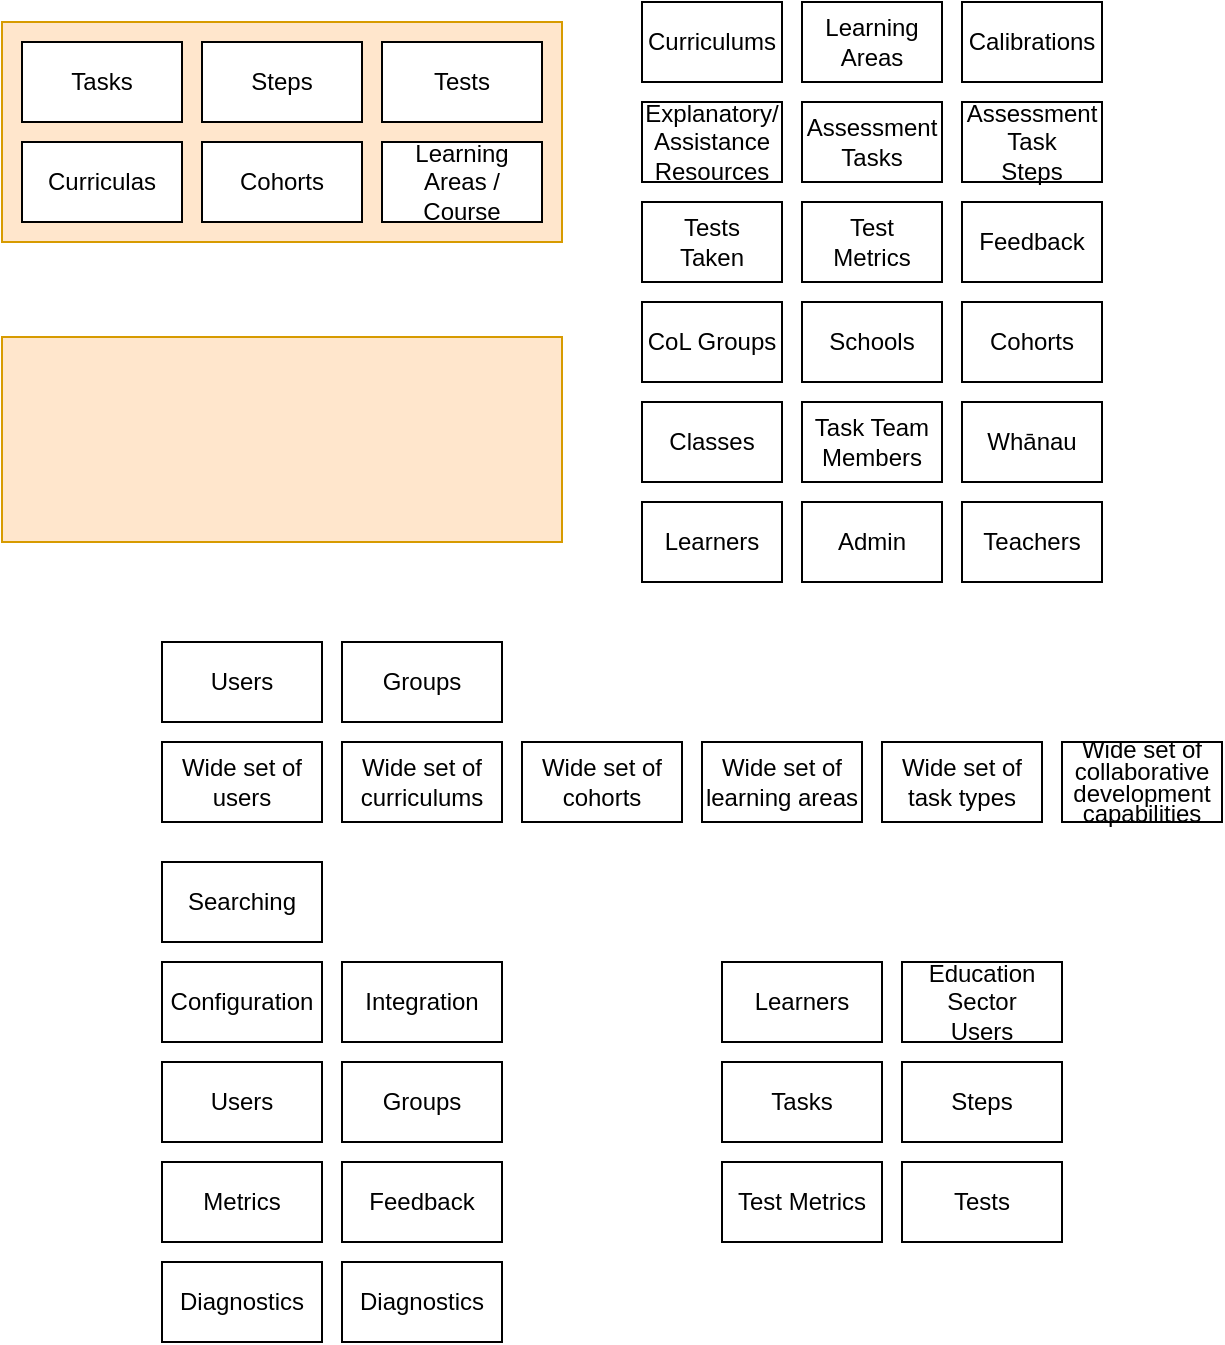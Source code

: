 <mxfile version="18.1.1" type="google" pages="4"><diagram id="OtdkCNWLLW-ByVUx6UL8" name="Page-1"><mxGraphModel grid="1" page="1" gridSize="10" guides="1" tooltips="1" connect="1" arrows="1" fold="1" pageScale="1" pageWidth="827" pageHeight="1169" math="0" shadow="0"><root><mxCell id="0"/><mxCell id="1" parent="0"/><mxCell id="FI1tjFuXRVuq4q85sEop-2" value="Whānau" style="rounded=0;whiteSpace=wrap;html=1;" vertex="1" parent="1"><mxGeometry x="520" y="270" width="70" height="40" as="geometry"/></mxCell><mxCell id="FI1tjFuXRVuq4q85sEop-3" value="Assessment Tasks" style="rounded=0;whiteSpace=wrap;html=1;" vertex="1" parent="1"><mxGeometry x="440" y="120" width="70" height="40" as="geometry"/></mxCell><mxCell id="FI1tjFuXRVuq4q85sEop-4" value="Assessment&lt;br&gt;Task &lt;br&gt;Steps" style="rounded=0;whiteSpace=wrap;html=1;" vertex="1" parent="1"><mxGeometry x="520" y="120" width="70" height="40" as="geometry"/></mxCell><mxCell id="FI1tjFuXRVuq4q85sEop-5" value="Tests&lt;br&gt;Taken" style="rounded=0;whiteSpace=wrap;html=1;" vertex="1" parent="1"><mxGeometry x="360" y="170" width="70" height="40" as="geometry"/></mxCell><mxCell id="FI1tjFuXRVuq4q85sEop-6" value="Curriculums" style="rounded=0;whiteSpace=wrap;html=1;" vertex="1" parent="1"><mxGeometry x="360" y="70" width="70" height="40" as="geometry"/></mxCell><mxCell id="FI1tjFuXRVuq4q85sEop-7" value="Learning Areas" style="rounded=0;whiteSpace=wrap;html=1;" vertex="1" parent="1"><mxGeometry x="440" y="70" width="70" height="40" as="geometry"/></mxCell><mxCell id="FI1tjFuXRVuq4q85sEop-8" value="Classes" style="rounded=0;whiteSpace=wrap;html=1;" vertex="1" parent="1"><mxGeometry x="360" y="270" width="70" height="40" as="geometry"/></mxCell><mxCell id="FI1tjFuXRVuq4q85sEop-9" value="Calibrations" style="rounded=0;whiteSpace=wrap;html=1;" vertex="1" parent="1"><mxGeometry x="520" y="70" width="70" height="40" as="geometry"/></mxCell><mxCell id="FI1tjFuXRVuq4q85sEop-10" value="Explanatory/&lt;br&gt;Assistance Resources" style="rounded=0;whiteSpace=wrap;html=1;" vertex="1" parent="1"><mxGeometry x="360" y="120" width="70" height="40" as="geometry"/></mxCell><mxCell id="FI1tjFuXRVuq4q85sEop-11" value="Schools" style="rounded=0;whiteSpace=wrap;html=1;" vertex="1" parent="1"><mxGeometry x="440" y="220" width="70" height="40" as="geometry"/></mxCell><mxCell id="FI1tjFuXRVuq4q85sEop-12" value="Cohorts" style="rounded=0;whiteSpace=wrap;html=1;" vertex="1" parent="1"><mxGeometry x="520" y="220" width="70" height="40" as="geometry"/></mxCell><mxCell id="FI1tjFuXRVuq4q85sEop-14" value="CoL Groups" style="rounded=0;whiteSpace=wrap;html=1;" vertex="1" parent="1"><mxGeometry x="360" y="220" width="70" height="40" as="geometry"/></mxCell><mxCell id="FI1tjFuXRVuq4q85sEop-19" value="Admin" style="rounded=0;whiteSpace=wrap;html=1;" vertex="1" parent="1"><mxGeometry x="440" y="320" width="70" height="40" as="geometry"/></mxCell><mxCell id="FI1tjFuXRVuq4q85sEop-20" value="Teachers" style="rounded=0;whiteSpace=wrap;html=1;" vertex="1" parent="1"><mxGeometry x="520" y="320" width="70" height="40" as="geometry"/></mxCell><mxCell id="FI1tjFuXRVuq4q85sEop-21" value="Learners" style="rounded=0;whiteSpace=wrap;html=1;" vertex="1" parent="1"><mxGeometry x="360" y="320" width="70" height="40" as="geometry"/></mxCell><mxCell id="FI1tjFuXRVuq4q85sEop-22" value="Feedback" style="rounded=0;whiteSpace=wrap;html=1;" vertex="1" parent="1"><mxGeometry x="520" y="170" width="70" height="40" as="geometry"/></mxCell><mxCell id="FI1tjFuXRVuq4q85sEop-24" value="Test &lt;br&gt;Metrics" style="rounded=0;whiteSpace=wrap;html=1;" vertex="1" parent="1"><mxGeometry x="440" y="170" width="70" height="40" as="geometry"/></mxCell><mxCell id="FI1tjFuXRVuq4q85sEop-25" value="Task Team Members" style="rounded=0;whiteSpace=wrap;html=1;" vertex="1" parent="1"><mxGeometry x="440" y="270" width="70" height="40" as="geometry"/></mxCell><mxCell id="FI1tjFuXRVuq4q85sEop-26" value="Wide set of users" style="rounded=0;whiteSpace=wrap;html=1;" vertex="1" parent="1"><mxGeometry x="120" y="440" width="80" height="40" as="geometry"/></mxCell><mxCell id="FI1tjFuXRVuq4q85sEop-27" value="Wide set of curriculums" style="rounded=0;whiteSpace=wrap;html=1;" vertex="1" parent="1"><mxGeometry x="210" y="440" width="80" height="40" as="geometry"/></mxCell><mxCell id="FI1tjFuXRVuq4q85sEop-28" value="Wide set of cohorts" style="rounded=0;whiteSpace=wrap;html=1;" vertex="1" parent="1"><mxGeometry x="300" y="440" width="80" height="40" as="geometry"/></mxCell><mxCell id="FI1tjFuXRVuq4q85sEop-29" value="Wide set of learning areas" style="rounded=0;whiteSpace=wrap;html=1;" vertex="1" parent="1"><mxGeometry x="390" y="440" width="80" height="40" as="geometry"/></mxCell><mxCell id="FI1tjFuXRVuq4q85sEop-30" value="Wide set of task types" style="rounded=0;whiteSpace=wrap;html=1;" vertex="1" parent="1"><mxGeometry x="480" y="440" width="80" height="40" as="geometry"/></mxCell><mxCell id="FI1tjFuXRVuq4q85sEop-31" value="&lt;p style=&quot;line-height: 0.9;&quot;&gt;Wide set of&lt;br&gt;collaborative development capabilities&lt;/p&gt;" style="rounded=0;whiteSpace=wrap;html=1;" vertex="1" parent="1"><mxGeometry x="570" y="440" width="80" height="40" as="geometry"/></mxCell><mxCell id="FI1tjFuXRVuq4q85sEop-33" value="Users" style="rounded=0;whiteSpace=wrap;html=1;" vertex="1" parent="1"><mxGeometry x="120" y="390" width="80" height="40" as="geometry"/></mxCell><mxCell id="FI1tjFuXRVuq4q85sEop-34" value="Groups" style="rounded=0;whiteSpace=wrap;html=1;" vertex="1" parent="1"><mxGeometry x="210" y="390" width="80" height="40" as="geometry"/></mxCell><mxCell id="FI1tjFuXRVuq4q85sEop-37" value="Users" style="rounded=0;whiteSpace=wrap;html=1;" vertex="1" parent="1"><mxGeometry x="120" y="600" width="80" height="40" as="geometry"/></mxCell><mxCell id="FI1tjFuXRVuq4q85sEop-38" value="Groups" style="rounded=0;whiteSpace=wrap;html=1;" vertex="1" parent="1"><mxGeometry x="210" y="600" width="80" height="40" as="geometry"/></mxCell><mxCell id="FI1tjFuXRVuq4q85sEop-39" value="Metrics" style="rounded=0;whiteSpace=wrap;html=1;" vertex="1" parent="1"><mxGeometry x="120" y="650" width="80" height="40" as="geometry"/></mxCell><mxCell id="FI1tjFuXRVuq4q85sEop-40" value="Feedback" style="rounded=0;whiteSpace=wrap;html=1;" vertex="1" parent="1"><mxGeometry x="210" y="650" width="80" height="40" as="geometry"/></mxCell><mxCell id="FI1tjFuXRVuq4q85sEop-41" value="Configuration" style="rounded=0;whiteSpace=wrap;html=1;" vertex="1" parent="1"><mxGeometry x="120" y="550" width="80" height="40" as="geometry"/></mxCell><mxCell id="FI1tjFuXRVuq4q85sEop-42" value="Integration" style="rounded=0;whiteSpace=wrap;html=1;" vertex="1" parent="1"><mxGeometry x="210" y="550" width="80" height="40" as="geometry"/></mxCell><mxCell id="FI1tjFuXRVuq4q85sEop-43" value="Learners" style="rounded=0;whiteSpace=wrap;html=1;" vertex="1" parent="1"><mxGeometry x="400" y="550" width="80" height="40" as="geometry"/></mxCell><mxCell id="FI1tjFuXRVuq4q85sEop-44" value="Diagnostics" style="rounded=0;whiteSpace=wrap;html=1;" vertex="1" parent="1"><mxGeometry x="210" y="700" width="80" height="40" as="geometry"/></mxCell><mxCell id="FI1tjFuXRVuq4q85sEop-45" value="Searching" style="rounded=0;whiteSpace=wrap;html=1;" vertex="1" parent="1"><mxGeometry x="120" y="500" width="80" height="40" as="geometry"/></mxCell><mxCell id="FI1tjFuXRVuq4q85sEop-46" value="Diagnostics" style="rounded=0;whiteSpace=wrap;html=1;" vertex="1" parent="1"><mxGeometry x="120" y="700" width="80" height="40" as="geometry"/></mxCell><mxCell id="FI1tjFuXRVuq4q85sEop-48" value="Education&lt;br&gt;Sector&lt;br&gt;Users" style="rounded=0;whiteSpace=wrap;html=1;" vertex="1" parent="1"><mxGeometry x="490" y="550" width="80" height="40" as="geometry"/></mxCell><mxCell id="FI1tjFuXRVuq4q85sEop-49" value="Tasks" style="rounded=0;whiteSpace=wrap;html=1;" vertex="1" parent="1"><mxGeometry x="400" y="600" width="80" height="40" as="geometry"/></mxCell><mxCell id="FI1tjFuXRVuq4q85sEop-50" value="Steps" style="rounded=0;whiteSpace=wrap;html=1;" vertex="1" parent="1"><mxGeometry x="490" y="600" width="80" height="40" as="geometry"/></mxCell><mxCell id="FI1tjFuXRVuq4q85sEop-51" value="Test Metrics" style="rounded=0;whiteSpace=wrap;html=1;" vertex="1" parent="1"><mxGeometry x="400" y="650" width="80" height="40" as="geometry"/></mxCell><mxCell id="FI1tjFuXRVuq4q85sEop-52" value="Tests" style="rounded=0;whiteSpace=wrap;html=1;" vertex="1" parent="1"><mxGeometry x="490" y="650" width="80" height="40" as="geometry"/></mxCell><mxCell id="FI1tjFuXRVuq4q85sEop-53" value="" style="rounded=0;whiteSpace=wrap;html=1;container=1;recursiveResize=0;collapsible=0;align=left;verticalAlign=top;fillColor=#ffe6cc;strokeColor=#d79b00;" vertex="1" parent="1"><mxGeometry x="40" y="80" width="280" height="110" as="geometry"/></mxCell><mxCell id="FI1tjFuXRVuq4q85sEop-35" value="Tasks" style="rounded=0;whiteSpace=wrap;html=1;" vertex="1" parent="FI1tjFuXRVuq4q85sEop-53"><mxGeometry x="10" y="10" width="80" height="40" as="geometry"/></mxCell><mxCell id="FI1tjFuXRVuq4q85sEop-36" value="Tests" style="rounded=0;whiteSpace=wrap;html=1;" vertex="1" parent="FI1tjFuXRVuq4q85sEop-53"><mxGeometry x="190" y="10" width="80" height="40" as="geometry"/></mxCell><mxCell id="FI1tjFuXRVuq4q85sEop-55" value="Steps" style="rounded=0;whiteSpace=wrap;html=1;" vertex="1" parent="FI1tjFuXRVuq4q85sEop-53"><mxGeometry x="100" y="10" width="80" height="40" as="geometry"/></mxCell><mxCell id="FI1tjFuXRVuq4q85sEop-56" value="Curriculas" style="rounded=0;whiteSpace=wrap;html=1;" vertex="1" parent="FI1tjFuXRVuq4q85sEop-53"><mxGeometry x="10" y="60" width="80" height="40" as="geometry"/></mxCell><mxCell id="FI1tjFuXRVuq4q85sEop-57" value="Learning Areas / Course" style="rounded=0;whiteSpace=wrap;html=1;" vertex="1" parent="FI1tjFuXRVuq4q85sEop-53"><mxGeometry x="190" y="60" width="80" height="40" as="geometry"/></mxCell><mxCell id="FI1tjFuXRVuq4q85sEop-58" value="Cohorts" style="rounded=0;whiteSpace=wrap;html=1;" vertex="1" parent="FI1tjFuXRVuq4q85sEop-53"><mxGeometry x="100" y="60" width="80" height="40" as="geometry"/></mxCell><mxCell id="FI1tjFuXRVuq4q85sEop-54" value="" style="rounded=0;whiteSpace=wrap;html=1;container=1;recursiveResize=0;collapsible=0;align=left;verticalAlign=top;fillColor=#ffe6cc;strokeColor=#d79b00;" vertex="1" parent="1"><mxGeometry x="40" y="237.5" width="280" height="102.5" as="geometry"/></mxCell></root></mxGraphModel></diagram><diagram id="24bX8gk0RvaI4LbXCZ6c" name="Page-2"><mxGraphModel grid="1" page="1" gridSize="10" guides="1" tooltips="1" connect="1" arrows="1" fold="1" pageScale="1" pageWidth="827" pageHeight="1169" math="0" shadow="0"><root><mxCell id="0"/><mxCell id="1" parent="0"/><mxCell id="X3DNQgRoV56Maj5xcGd9-1" value="RFI" style="rounded=0;whiteSpace=wrap;html=1;fillColor=#ffe6cc;strokeColor=#d79b00;" vertex="1" parent="1"><mxGeometry x="100" y="160" width="60" height="40" as="geometry"/></mxCell><mxCell id="X3DNQgRoV56Maj5xcGd9-2" value="ROI" style="rounded=0;whiteSpace=wrap;html=1;fillColor=#ffe6cc;strokeColor=#d79b00;" vertex="1" parent="1"><mxGeometry x="170" y="160" width="40" height="40" as="geometry"/></mxCell><mxCell id="X3DNQgRoV56Maj5xcGd9-3" value="Tech Partner Procurement" style="rounded=0;whiteSpace=wrap;html=1;fillColor=#ffe6cc;strokeColor=#d79b00;" vertex="1" parent="1"><mxGeometry x="220" y="160" width="90" height="40" as="geometry"/></mxCell><mxCell id="X3DNQgRoV56Maj5xcGd9-5" value="Delivery&lt;br&gt;Automation Development&amp;nbsp;" style="rounded=0;whiteSpace=wrap;html=1;fillColor=#ffe6cc;strokeColor=#d79b00;" vertex="1" parent="1"><mxGeometry x="320" y="210" width="130" height="40" as="geometry"/></mxCell><mxCell id="X3DNQgRoV56Maj5xcGd9-6" value="Quality Assurance&lt;br&gt;Automated System &lt;br&gt;Development&amp;nbsp;" style="rounded=0;whiteSpace=wrap;html=1;fillColor=#ffe6cc;strokeColor=#d79b00;" vertex="1" parent="1"><mxGeometry x="370" y="260" width="240" height="40" as="geometry"/></mxCell><mxCell id="X3DNQgRoV56Maj5xcGd9-7" value="Business Service Platform &lt;br&gt;Development&amp;nbsp;" style="rounded=0;whiteSpace=wrap;html=1;fillColor=#ffe6cc;strokeColor=#d79b00;" vertex="1" parent="1"><mxGeometry x="420" y="310" width="350" height="40" as="geometry"/></mxCell><mxCell id="X3DNQgRoV56Maj5xcGd9-8" value="Design Based on sys design (&amp;amp; Influence)" style="rounded=0;whiteSpace=wrap;html=1;fillColor=#dae8fc;strokeColor=#6c8ebf;dashed=1;" vertex="1" parent="1"><mxGeometry x="420" y="540" width="90" height="40" as="geometry"/></mxCell><mxCell id="X3DNQgRoV56Maj5xcGd9-9" value="System Assessment Resource Development" style="rounded=0;whiteSpace=wrap;html=1;fillColor=#dae8fc;strokeColor=#6c8ebf;" vertex="1" parent="1"><mxGeometry x="570" y="590" width="200" height="40" as="geometry"/></mxCell><mxCell id="X3DNQgRoV56Maj5xcGd9-10" value="Design" style="rounded=0;whiteSpace=wrap;html=1;fillColor=#ffe6cc;strokeColor=#d79b00;dashed=1;" vertex="1" parent="1"><mxGeometry x="270" y="210" width="40" height="40" as="geometry"/></mxCell><mxCell id="X3DNQgRoV56Maj5xcGd9-11" value="Design" style="rounded=0;whiteSpace=wrap;html=1;fillColor=#ffe6cc;strokeColor=#d79b00;dashed=1;" vertex="1" parent="1"><mxGeometry x="320" y="260" width="40" height="40" as="geometry"/></mxCell><mxCell id="X3DNQgRoV56Maj5xcGd9-12" value="Design" style="rounded=0;whiteSpace=wrap;html=1;fillColor=#ffe6cc;strokeColor=#d79b00;dashed=1;" vertex="1" parent="1"><mxGeometry x="370" y="310" width="40" height="40" as="geometry"/></mxCell><mxCell id="X3DNQgRoV56Maj5xcGd9-13" value="System Learning/Assistance Resource Development" style="rounded=0;whiteSpace=wrap;html=1;fillColor=#dae8fc;strokeColor=#6c8ebf;" vertex="1" parent="1"><mxGeometry x="520" y="540" width="250" height="40" as="geometry"/></mxCell><mxCell id="X3DNQgRoV56Maj5xcGd9-14" value="Design" style="rounded=0;whiteSpace=wrap;html=1;fillColor=#dae8fc;strokeColor=#6c8ebf;dashed=1;" vertex="1" parent="1"><mxGeometry x="520" y="590" width="40" height="40" as="geometry"/></mxCell><mxCell id="X3DNQgRoV56Maj5xcGd9-15" value="Capability&lt;br&gt;Definition" style="rounded=0;whiteSpace=wrap;html=1;fillColor=#ffe6cc;strokeColor=#d79b00;" vertex="1" parent="1"><mxGeometry x="170" y="110" width="40" height="40" as="geometry"/></mxCell><mxCell id="X3DNQgRoV56Maj5xcGd9-16" value="Discovery" style="rounded=0;whiteSpace=wrap;html=1;fillColor=#ffe6cc;strokeColor=#d79b00;" vertex="1" parent="1"><mxGeometry x="80" y="60" width="130" height="40" as="geometry"/></mxCell><mxCell id="X3DNQgRoV56Maj5xcGd9-17" value="Func (HL)&lt;br&gt;&amp;amp; Quality&lt;br&gt;Definition" style="rounded=0;whiteSpace=wrap;html=1;fillColor=#ffe6cc;strokeColor=#d79b00;" vertex="1" parent="1"><mxGeometry x="220" y="110" width="90" height="40" as="geometry"/></mxCell><mxCell id="X3DNQgRoV56Maj5xcGd9-18" value="Functionality Definition" style="rounded=0;whiteSpace=wrap;html=1;fillColor=#ffe6cc;strokeColor=#d79b00;" vertex="1" parent="1"><mxGeometry x="320" y="110" width="100" height="40" as="geometry"/></mxCell><mxCell id="X3DNQgRoV56Maj5xcGd9-19" value="Operation Design" style="rounded=0;whiteSpace=wrap;html=1;fillColor=#ffe6cc;strokeColor=#d79b00;" vertex="1" parent="1"><mxGeometry x="430" y="110" width="100" height="40" as="geometry"/></mxCell><mxCell id="X3DNQgRoV56Maj5xcGd9-20" value="1" style="rounded=1;fillColor=#f5f5f5;strokeColor=#666666;html=1;fontColor=#333333;align=center;verticalAlign=middle;whiteSpace=wrap;fontSize=18;fontStyle=1;arcSize=50;sketch=0;dashed=1;" vertex="1" parent="1"><mxGeometry x="240" y="218" width="25" height="25" as="geometry"/></mxCell><mxCell id="X3DNQgRoV56Maj5xcGd9-21" value="2" style="rounded=1;fillColor=#f5f5f5;strokeColor=#666666;html=1;fontColor=#333333;align=center;verticalAlign=middle;whiteSpace=wrap;fontSize=18;fontStyle=1;arcSize=50;sketch=0;dashed=1;" vertex="1" parent="1"><mxGeometry x="290" y="268" width="25" height="25" as="geometry"/></mxCell><mxCell id="X3DNQgRoV56Maj5xcGd9-22" value="3" style="rounded=1;fillColor=#f5f5f5;strokeColor=#666666;html=1;fontColor=#333333;align=center;verticalAlign=middle;whiteSpace=wrap;fontSize=18;fontStyle=1;arcSize=50;sketch=0;dashed=1;" vertex="1" parent="1"><mxGeometry x="335" y="317.5" width="25" height="25" as="geometry"/></mxCell><mxCell id="X3DNQgRoV56Maj5xcGd9-23" value="6" style="rounded=1;fillColor=#f5f5f5;strokeColor=#666666;html=1;fontColor=#333333;align=center;verticalAlign=middle;whiteSpace=wrap;fontSize=18;fontStyle=1;arcSize=50;sketch=0;dashed=1;" vertex="1" parent="1"><mxGeometry x="385" y="547.5" width="25" height="25" as="geometry"/></mxCell><mxCell id="X3DNQgRoV56Maj5xcGd9-24" value="7" style="rounded=1;fillColor=#f5f5f5;strokeColor=#666666;html=1;fontColor=#333333;align=center;verticalAlign=middle;whiteSpace=wrap;fontSize=18;fontStyle=1;arcSize=50;sketch=0;dashed=1;" vertex="1" parent="1"><mxGeometry x="485" y="597.5" width="25" height="25" as="geometry"/></mxCell><mxCell id="X3DNQgRoV56Maj5xcGd9-25" value="Resource Development Pipeline &lt;br&gt;(Automation used where possible)&amp;nbsp;" style="rounded=0;whiteSpace=wrap;html=1;fillColor=#dae8fc;strokeColor=#6c8ebf;" vertex="1" parent="1"><mxGeometry x="470" y="440" width="180" height="40" as="geometry"/></mxCell><mxCell id="X3DNQgRoV56Maj5xcGd9-26" value="Design Based on sys design (&amp;amp; Influence)" style="rounded=0;whiteSpace=wrap;html=1;fillColor=#dae8fc;strokeColor=#6c8ebf;dashed=1;" vertex="1" parent="1"><mxGeometry x="370" y="440" width="90" height="40" as="geometry"/></mxCell><mxCell id="X3DNQgRoV56Maj5xcGd9-27" value="4" style="rounded=1;fillColor=#f5f5f5;strokeColor=#666666;html=1;fontColor=#333333;align=center;verticalAlign=middle;whiteSpace=wrap;fontSize=18;fontStyle=1;arcSize=50;sketch=0;dashed=1;" vertex="1" parent="1"><mxGeometry x="335" y="447.5" width="25" height="25" as="geometry"/></mxCell><mxCell id="X3DNQgRoV56Maj5xcGd9-28" value="RFP" style="rounded=0;whiteSpace=wrap;html=1;fillColor=#dae8fc;strokeColor=#6c8ebf;" vertex="1" parent="1"><mxGeometry x="170" y="540" width="40" height="90" as="geometry"/></mxCell><mxCell id="X3DNQgRoV56Maj5xcGd9-29" value="Engagement" style="rounded=0;whiteSpace=wrap;html=1;fillColor=#dae8fc;strokeColor=#6c8ebf;" vertex="1" parent="1"><mxGeometry x="220" y="540" width="80" height="90" as="geometry"/></mxCell><mxCell id="X3DNQgRoV56Maj5xcGd9-30" value="Content QA&amp;nbsp;&lt;br&gt;Assessment Process Design" style="rounded=0;whiteSpace=wrap;html=1;fillColor=#dae8fc;strokeColor=#6c8ebf;dashed=1;" vertex="1" parent="1"><mxGeometry x="390" y="490" width="90" height="40" as="geometry"/></mxCell><mxCell id="X3DNQgRoV56Maj5xcGd9-31" value="Content QA Automation" style="rounded=0;whiteSpace=wrap;html=1;fillColor=#dae8fc;strokeColor=#6c8ebf;" vertex="1" parent="1"><mxGeometry x="490" y="490" width="160" height="40" as="geometry"/></mxCell><mxCell id="X3DNQgRoV56Maj5xcGd9-32" value="5" style="rounded=1;fillColor=#f5f5f5;strokeColor=#666666;html=1;fontColor=#333333;align=center;verticalAlign=middle;whiteSpace=wrap;fontSize=18;fontStyle=1;arcSize=50;sketch=0;dashed=1;" vertex="1" parent="1"><mxGeometry x="355" y="497.5" width="25" height="25" as="geometry"/></mxCell><mxCell id="yZ69oezKg31NIlUF2OJQ-1" value="1.5" style="rounded=1;fillColor=#0065FF;strokeColor=none;html=1;fontColor=#ffffff;align=center;verticalAlign=middle;whiteSpace=wrap;fontSize=18;fontStyle=1;arcSize=50;sketch=0;dashed=1;" vertex="1" parent="1"><mxGeometry x="70" y="50" width="40" height="25" as="geometry"/></mxCell><mxCell id="yZ69oezKg31NIlUF2OJQ-2" value="1" style="rounded=1;fillColor=#0065FF;strokeColor=none;html=1;fontColor=#ffffff;align=center;verticalAlign=middle;whiteSpace=wrap;fontSize=18;fontStyle=1;arcSize=50;sketch=0;dashed=1;" vertex="1" parent="1"><mxGeometry x="70" y="150" width="40" height="25" as="geometry"/></mxCell><mxCell id="yZ69oezKg31NIlUF2OJQ-3" value="1" style="rounded=1;fillColor=#0065FF;strokeColor=none;html=1;fontColor=#ffffff;align=center;verticalAlign=middle;whiteSpace=wrap;fontSize=18;fontStyle=1;arcSize=50;sketch=0;dashed=1;" vertex="1" parent="1"><mxGeometry x="140" y="225" width="40" height="25" as="geometry"/></mxCell></root></mxGraphModel></diagram><diagram id="M485rw6LzVaZRKhtwrLH" name="Page-3"><mxGraphModel grid="1" page="1" gridSize="10" guides="1" tooltips="1" connect="1" arrows="1" fold="1" pageScale="1" pageWidth="827" pageHeight="1169" math="0" shadow="0"><root><mxCell id="0"/><mxCell id="1" parent="0"/><mxCell id="EHrzFUTuGH7gZUph8E_7-7" value="dependent on" style="edgeStyle=orthogonalEdgeStyle;rounded=0;orthogonalLoop=1;jettySize=auto;html=1;entryX=0.5;entryY=0;entryDx=0;entryDy=0;" edge="1" parent="1" source="EHrzFUTuGH7gZUph8E_7-1" target="EHrzFUTuGH7gZUph8E_7-3"><mxGeometry relative="1" as="geometry"/></mxCell><mxCell id="EHrzFUTuGH7gZUph8E_7-1" value="Assessment Service" style="rounded=0;whiteSpace=wrap;html=1;" vertex="1" parent="1"><mxGeometry x="440" y="190" width="80" height="40" as="geometry"/></mxCell><mxCell id="EHrzFUTuGH7gZUph8E_7-9" value="dependent on" style="edgeStyle=orthogonalEdgeStyle;rounded=0;orthogonalLoop=1;jettySize=auto;html=1;entryX=0.5;entryY=0;entryDx=0;entryDy=0;" edge="1" parent="1" source="EHrzFUTuGH7gZUph8E_7-2" target="EHrzFUTuGH7gZUph8E_7-5"><mxGeometry relative="1" as="geometry"/></mxCell><mxCell id="EHrzFUTuGH7gZUph8E_7-2" value="Assessment Material" style="rounded=0;whiteSpace=wrap;html=1;" vertex="1" parent="1"><mxGeometry x="320" y="50" width="80" height="40" as="geometry"/></mxCell><mxCell id="EHrzFUTuGH7gZUph8E_7-8" value="dependent on" style="edgeStyle=orthogonalEdgeStyle;rounded=0;orthogonalLoop=1;jettySize=auto;html=1;entryX=0.5;entryY=0;entryDx=0;entryDy=0;" edge="1" parent="1" source="EHrzFUTuGH7gZUph8E_7-3" target="EHrzFUTuGH7gZUph8E_7-4"><mxGeometry relative="1" as="geometry"/></mxCell><mxCell id="EHrzFUTuGH7gZUph8E_7-13" value="dependent on" style="edgeStyle=orthogonalEdgeStyle;rounded=0;orthogonalLoop=1;jettySize=auto;html=1;entryX=0;entryY=0.5;entryDx=0;entryDy=0;horizontal=0;" edge="1" parent="1" source="EHrzFUTuGH7gZUph8E_7-3" target="EHrzFUTuGH7gZUph8E_7-12"><mxGeometry relative="1" as="geometry"/></mxCell><mxCell id="EHrzFUTuGH7gZUph8E_7-3" value="System QA Automation" style="rounded=0;whiteSpace=wrap;html=1;" vertex="1" parent="1"><mxGeometry x="440" y="260" width="80" height="40" as="geometry"/></mxCell><mxCell id="EHrzFUTuGH7gZUph8E_7-4" value="System Delivery Automation" style="rounded=0;whiteSpace=wrap;html=1;" vertex="1" parent="1"><mxGeometry x="440" y="340" width="80" height="40" as="geometry"/></mxCell><mxCell id="EHrzFUTuGH7gZUph8E_7-10" style="edgeStyle=orthogonalEdgeStyle;rounded=0;orthogonalLoop=1;jettySize=auto;html=1;entryX=0.5;entryY=0;entryDx=0;entryDy=0;" edge="1" parent="1" source="EHrzFUTuGH7gZUph8E_7-5" target="EHrzFUTuGH7gZUph8E_7-6"><mxGeometry relative="1" as="geometry"/></mxCell><mxCell id="EHrzFUTuGH7gZUph8E_7-5" value="QA processes&lt;br&gt;(hopefully automated)" style="rounded=0;whiteSpace=wrap;html=1;" vertex="1" parent="1"><mxGeometry x="320" y="120" width="80" height="40" as="geometry"/></mxCell><mxCell id="EHrzFUTuGH7gZUph8E_7-11" value="dependent on" style="edgeStyle=orthogonalEdgeStyle;rounded=0;orthogonalLoop=1;jettySize=auto;html=1;horizontal=0;" edge="1" parent="1" source="EHrzFUTuGH7gZUph8E_7-6" target="EHrzFUTuGH7gZUph8E_7-1"><mxGeometry relative="1" as="geometry"/></mxCell><mxCell id="EHrzFUTuGH7gZUph8E_7-6" value="Assessment Material Development" style="rounded=0;whiteSpace=wrap;html=1;" vertex="1" parent="1"><mxGeometry x="320" y="190" width="80" height="40" as="geometry"/></mxCell><mxCell id="EHrzFUTuGH7gZUph8E_7-14" value="dependent on" style="edgeStyle=orthogonalEdgeStyle;rounded=0;orthogonalLoop=1;jettySize=auto;html=1;entryX=1;entryY=0.5;entryDx=0;entryDy=0;" edge="1" parent="1" source="EHrzFUTuGH7gZUph8E_7-12" target="EHrzFUTuGH7gZUph8E_7-4"><mxGeometry relative="1" as="geometry"><Array as="points"><mxPoint x="580" y="360"/></Array></mxGeometry></mxCell><mxCell id="EHrzFUTuGH7gZUph8E_7-12" value="&lt;p style=&quot;line-height: 0.9;&quot;&gt;System Development and/or Customisation&lt;/p&gt;" style="rounded=0;whiteSpace=wrap;html=1;" vertex="1" parent="1"><mxGeometry x="550" y="260" width="80" height="40" as="geometry"/></mxCell></root></mxGraphModel></diagram><diagram id="dS3wMVpEIFP8EsZB2UnL" name="Page-4"><mxGraphModel grid="1" page="1" gridSize="10" guides="1" tooltips="1" connect="1" arrows="1" fold="1" pageScale="1" pageWidth="827" pageHeight="1169" math="0" shadow="0"><root><mxCell id="0"/><mxCell id="1" parent="0"/><mxCell id="h1u2EpendHwfpmVCbXxw-69" value="depends on" style="edgeStyle=orthogonalEdgeStyle;rounded=0;orthogonalLoop=1;jettySize=auto;html=1;entryX=0.5;entryY=0;entryDx=0;entryDy=0;" edge="1" parent="1" source="h1u2EpendHwfpmVCbXxw-7" target="h1u2EpendHwfpmVCbXxw-56"><mxGeometry relative="1" as="geometry"/></mxCell><mxCell id="h1u2EpendHwfpmVCbXxw-7" value="Assessment Use Case Modules" style="rounded=0;whiteSpace=wrap;html=1;verticalAlign=top;align=left;container=1;collapsible=0;recursiveResize=0;" vertex="1" parent="1"><mxGeometry x="550" y="300" width="340" height="150" as="geometry"/></mxCell><mxCell id="h1u2EpendHwfpmVCbXxw-1" value="Lit Num DAT&lt;br&gt;Module" style="rounded=0;whiteSpace=wrap;html=1;fillColor=#f5f5f5;fontColor=#333333;strokeColor=#666666;" vertex="1" parent="h1u2EpendHwfpmVCbXxw-7"><mxGeometry x="20" y="30" width="80" height="40" as="geometry"/></mxCell><mxCell id="h1u2EpendHwfpmVCbXxw-2" value="E-asTTle" style="rounded=0;whiteSpace=wrap;html=1;fillColor=#f5f5f5;fontColor=#333333;strokeColor=#666666;" vertex="1" parent="h1u2EpendHwfpmVCbXxw-7"><mxGeometry x="20" y="90" width="80" height="40" as="geometry"/></mxCell><mxCell id="h1u2EpendHwfpmVCbXxw-3" value="Vocational Assessment" style="rounded=0;whiteSpace=wrap;html=1;" vertex="1" parent="h1u2EpendHwfpmVCbXxw-7"><mxGeometry x="240" y="90" width="80" height="40" as="geometry"/></mxCell><mxCell id="h1u2EpendHwfpmVCbXxw-4" value="School Leavers Assessments" style="rounded=0;whiteSpace=wrap;html=1;" vertex="1" parent="h1u2EpendHwfpmVCbXxw-7"><mxGeometry x="240" y="30" width="80" height="40" as="geometry"/></mxCell><mxCell id="h1u2EpendHwfpmVCbXxw-5" value="PaCT" style="rounded=0;whiteSpace=wrap;html=1;" vertex="1" parent="h1u2EpendHwfpmVCbXxw-7"><mxGeometry x="130" y="30" width="80" height="40" as="geometry"/></mxCell><mxCell id="h1u2EpendHwfpmVCbXxw-6" value="TWA" style="rounded=0;whiteSpace=wrap;html=1;" vertex="1" parent="h1u2EpendHwfpmVCbXxw-7"><mxGeometry x="130" y="90" width="80" height="40" as="geometry"/></mxCell><mxCell id="h1u2EpendHwfpmVCbXxw-56" value="Assessment Platform" style="rounded=0;whiteSpace=wrap;html=1;verticalAlign=top;align=left;container=1;collapsible=0;recursiveResize=0;" vertex="1" parent="1"><mxGeometry x="550" y="480" width="340" height="320" as="geometry"/></mxCell><mxCell id="h1u2EpendHwfpmVCbXxw-70" value="depends on" style="edgeStyle=orthogonalEdgeStyle;rounded=0;orthogonalLoop=1;jettySize=auto;html=1;entryX=0.5;entryY=0;entryDx=0;entryDy=0;" edge="1" parent="h1u2EpendHwfpmVCbXxw-56" source="h1u2EpendHwfpmVCbXxw-8" target="h1u2EpendHwfpmVCbXxw-37"><mxGeometry relative="1" as="geometry"/></mxCell><mxCell id="h1u2EpendHwfpmVCbXxw-8" value="Assessment Logical Modules" style="rounded=0;whiteSpace=wrap;html=1;verticalAlign=top;align=left;container=1;collapsible=0;recursiveResize=0;" vertex="1" parent="h1u2EpendHwfpmVCbXxw-56"><mxGeometry x="10" y="30" width="320" height="150" as="geometry"/></mxCell><mxCell id="h1u2EpendHwfpmVCbXxw-11" value="Curricula" style="rounded=0;whiteSpace=wrap;html=1;" vertex="1" parent="h1u2EpendHwfpmVCbXxw-8"><mxGeometry x="20" y="55" width="80" height="20" as="geometry"/></mxCell><mxCell id="h1u2EpendHwfpmVCbXxw-15" value="Tasks" style="rounded=0;whiteSpace=wrap;html=1;" vertex="1" parent="h1u2EpendHwfpmVCbXxw-8"><mxGeometry x="20" y="85" width="80" height="20" as="geometry"/></mxCell><mxCell id="h1u2EpendHwfpmVCbXxw-26" value="Steps" style="rounded=0;whiteSpace=wrap;html=1;" vertex="1" parent="h1u2EpendHwfpmVCbXxw-8"><mxGeometry x="120" y="85" width="80" height="20" as="geometry"/></mxCell><mxCell id="h1u2EpendHwfpmVCbXxw-28" value="Sequences" style="rounded=0;whiteSpace=wrap;html=1;" vertex="1" parent="h1u2EpendHwfpmVCbXxw-8"><mxGeometry x="220" y="85" width="80" height="20" as="geometry"/></mxCell><mxCell id="h1u2EpendHwfpmVCbXxw-29" value="Concepts" style="rounded=0;whiteSpace=wrap;html=1;" vertex="1" parent="h1u2EpendHwfpmVCbXxw-8"><mxGeometry x="120" y="25" width="80" height="20" as="geometry"/></mxCell><mxCell id="h1u2EpendHwfpmVCbXxw-30" value="Aspects" style="rounded=0;whiteSpace=wrap;html=1;" vertex="1" parent="h1u2EpendHwfpmVCbXxw-8"><mxGeometry x="220" y="25" width="80" height="20" as="geometry"/></mxCell><mxCell id="h1u2EpendHwfpmVCbXxw-31" value="Calibration" style="rounded=0;whiteSpace=wrap;html=1;" vertex="1" parent="h1u2EpendHwfpmVCbXxw-8"><mxGeometry x="220" y="55" width="80" height="20" as="geometry"/></mxCell><mxCell id="h1u2EpendHwfpmVCbXxw-32" value="Courses" style="rounded=0;whiteSpace=wrap;html=1;" vertex="1" parent="h1u2EpendHwfpmVCbXxw-8"><mxGeometry x="120" y="55" width="80" height="20" as="geometry"/></mxCell><mxCell id="h1u2EpendHwfpmVCbXxw-33" value="Links" style="rounded=0;whiteSpace=wrap;html=1;" vertex="1" parent="h1u2EpendHwfpmVCbXxw-8"><mxGeometry x="20" y="25" width="80" height="20" as="geometry"/></mxCell><mxCell id="h1u2EpendHwfpmVCbXxw-34" value="Tips" style="rounded=0;whiteSpace=wrap;html=1;" vertex="1" parent="h1u2EpendHwfpmVCbXxw-8"><mxGeometry x="20" y="115" width="80" height="20" as="geometry"/></mxCell><mxCell id="h1u2EpendHwfpmVCbXxw-35" value="Explanations" style="rounded=0;whiteSpace=wrap;html=1;" vertex="1" parent="h1u2EpendHwfpmVCbXxw-8"><mxGeometry x="120" y="115" width="80" height="20" as="geometry"/></mxCell><mxCell id="h1u2EpendHwfpmVCbXxw-36" value="Reports" style="rounded=0;whiteSpace=wrap;html=1;" vertex="1" parent="h1u2EpendHwfpmVCbXxw-8"><mxGeometry x="220" y="115" width="80" height="20" as="geometry"/></mxCell><mxCell id="h1u2EpendHwfpmVCbXxw-37" value="System Logical Module" style="rounded=0;whiteSpace=wrap;html=1;verticalAlign=top;align=left;container=1;collapsible=0;recursiveResize=0;" vertex="1" parent="h1u2EpendHwfpmVCbXxw-56"><mxGeometry x="10" y="210" width="320" height="100" as="geometry"/></mxCell><mxCell id="h1u2EpendHwfpmVCbXxw-38" value="Users" style="rounded=0;whiteSpace=wrap;html=1;" vertex="1" parent="h1u2EpendHwfpmVCbXxw-37"><mxGeometry x="20" y="30" width="80" height="20" as="geometry"/></mxCell><mxCell id="h1u2EpendHwfpmVCbXxw-40" value="Groups" style="rounded=0;whiteSpace=wrap;html=1;" vertex="1" parent="h1u2EpendHwfpmVCbXxw-37"><mxGeometry x="120" y="30" width="80" height="20" as="geometry"/></mxCell><mxCell id="h1u2EpendHwfpmVCbXxw-42" value="Roles" style="rounded=0;whiteSpace=wrap;html=1;" vertex="1" parent="h1u2EpendHwfpmVCbXxw-37"><mxGeometry x="220" y="30" width="80" height="20" as="geometry"/></mxCell><mxCell id="h1u2EpendHwfpmVCbXxw-43" value="Feedback" style="rounded=0;whiteSpace=wrap;html=1;" vertex="1" parent="h1u2EpendHwfpmVCbXxw-37"><mxGeometry x="220" y="65" width="80" height="20" as="geometry"/></mxCell><mxCell id="h1u2EpendHwfpmVCbXxw-44" value="Notifications" style="rounded=0;whiteSpace=wrap;html=1;" vertex="1" parent="h1u2EpendHwfpmVCbXxw-37"><mxGeometry x="20" y="65" width="80" height="20" as="geometry"/></mxCell><mxCell id="h1u2EpendHwfpmVCbXxw-46" value="Ratings" style="rounded=0;whiteSpace=wrap;html=1;" vertex="1" parent="h1u2EpendHwfpmVCbXxw-37"><mxGeometry x="120" y="65" width="80" height="20" as="geometry"/></mxCell></root></mxGraphModel></diagram></mxfile>